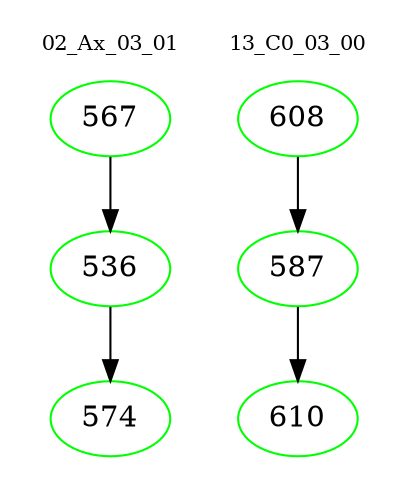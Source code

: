 digraph{
subgraph cluster_0 {
color = white
label = "02_Ax_03_01";
fontsize=10;
T0_567 [label="567", color="green"]
T0_567 -> T0_536 [color="black"]
T0_536 [label="536", color="green"]
T0_536 -> T0_574 [color="black"]
T0_574 [label="574", color="green"]
}
subgraph cluster_1 {
color = white
label = "13_C0_03_00";
fontsize=10;
T1_608 [label="608", color="green"]
T1_608 -> T1_587 [color="black"]
T1_587 [label="587", color="green"]
T1_587 -> T1_610 [color="black"]
T1_610 [label="610", color="green"]
}
}
